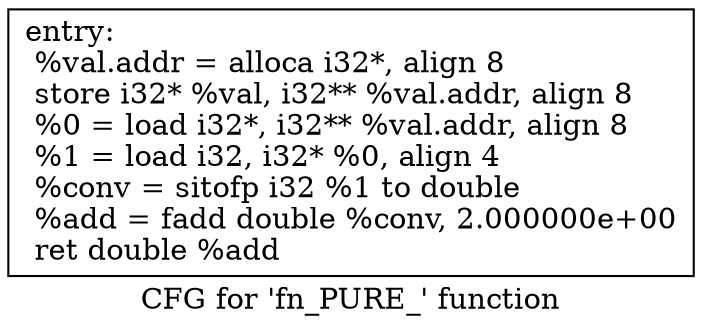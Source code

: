 digraph "CFG for 'fn_PURE_' function" {
	label="CFG for 'fn_PURE_' function";

	Node0x5581754b3a30 [shape=record,label="{entry:\l  %val.addr = alloca i32*, align 8\l  store i32* %val, i32** %val.addr, align 8\l  %0 = load i32*, i32** %val.addr, align 8\l  %1 = load i32, i32* %0, align 4\l  %conv = sitofp i32 %1 to double\l  %add = fadd double %conv, 2.000000e+00\l  ret double %add\l}"];
}
